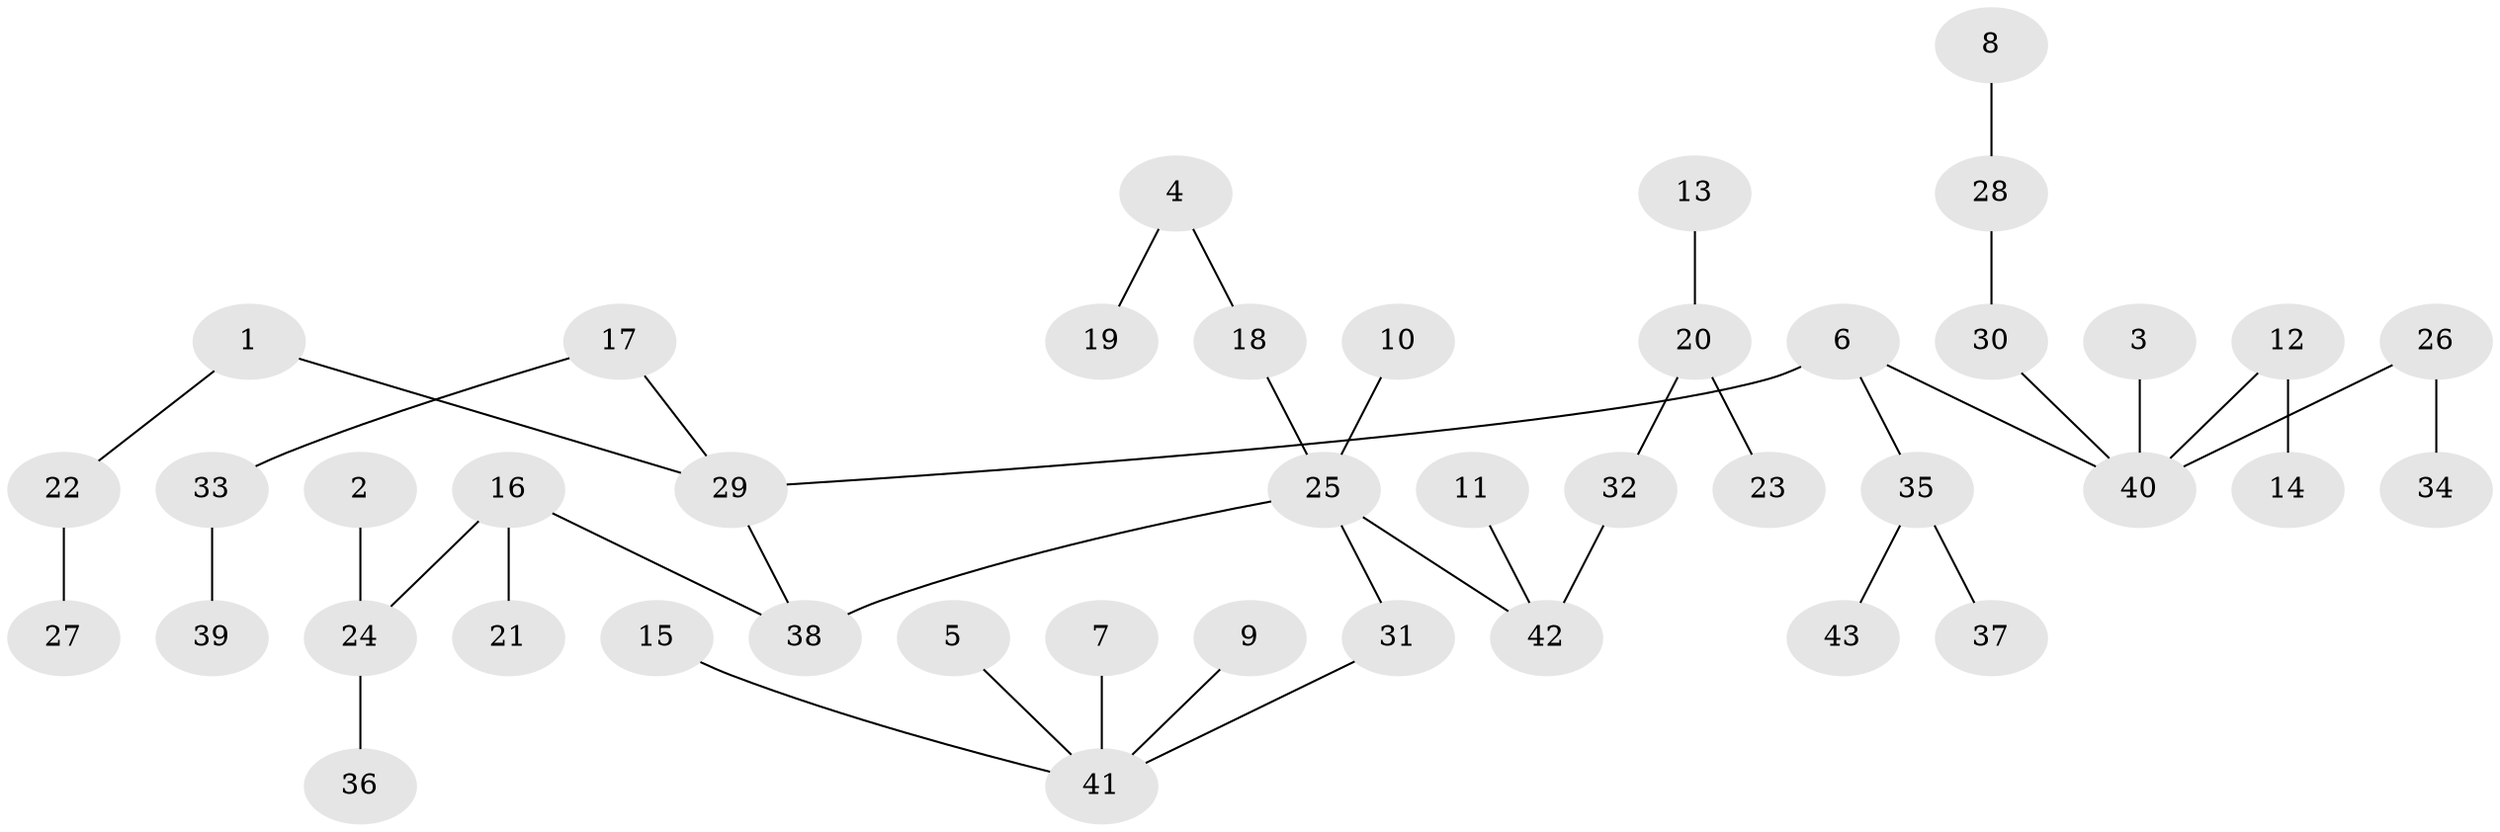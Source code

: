 // original degree distribution, {4: 0.06428571428571428, 1: 0.5428571428571428, 6: 0.02857142857142857, 5: 0.03571428571428571, 3: 0.10714285714285714, 7: 0.014285714285714285, 2: 0.20714285714285716}
// Generated by graph-tools (version 1.1) at 2025/37/03/04/25 23:37:28]
// undirected, 43 vertices, 42 edges
graph export_dot {
  node [color=gray90,style=filled];
  1;
  2;
  3;
  4;
  5;
  6;
  7;
  8;
  9;
  10;
  11;
  12;
  13;
  14;
  15;
  16;
  17;
  18;
  19;
  20;
  21;
  22;
  23;
  24;
  25;
  26;
  27;
  28;
  29;
  30;
  31;
  32;
  33;
  34;
  35;
  36;
  37;
  38;
  39;
  40;
  41;
  42;
  43;
  1 -- 22 [weight=1.0];
  1 -- 29 [weight=1.0];
  2 -- 24 [weight=1.0];
  3 -- 40 [weight=1.0];
  4 -- 18 [weight=1.0];
  4 -- 19 [weight=1.0];
  5 -- 41 [weight=1.0];
  6 -- 29 [weight=1.0];
  6 -- 35 [weight=1.0];
  6 -- 40 [weight=1.0];
  7 -- 41 [weight=1.0];
  8 -- 28 [weight=1.0];
  9 -- 41 [weight=1.0];
  10 -- 25 [weight=1.0];
  11 -- 42 [weight=1.0];
  12 -- 14 [weight=1.0];
  12 -- 40 [weight=1.0];
  13 -- 20 [weight=1.0];
  15 -- 41 [weight=1.0];
  16 -- 21 [weight=1.0];
  16 -- 24 [weight=1.0];
  16 -- 38 [weight=1.0];
  17 -- 29 [weight=1.0];
  17 -- 33 [weight=1.0];
  18 -- 25 [weight=1.0];
  20 -- 23 [weight=1.0];
  20 -- 32 [weight=1.0];
  22 -- 27 [weight=1.0];
  24 -- 36 [weight=1.0];
  25 -- 31 [weight=1.0];
  25 -- 38 [weight=1.0];
  25 -- 42 [weight=1.0];
  26 -- 34 [weight=1.0];
  26 -- 40 [weight=1.0];
  28 -- 30 [weight=1.0];
  29 -- 38 [weight=1.0];
  30 -- 40 [weight=1.0];
  31 -- 41 [weight=1.0];
  32 -- 42 [weight=1.0];
  33 -- 39 [weight=1.0];
  35 -- 37 [weight=1.0];
  35 -- 43 [weight=1.0];
}
